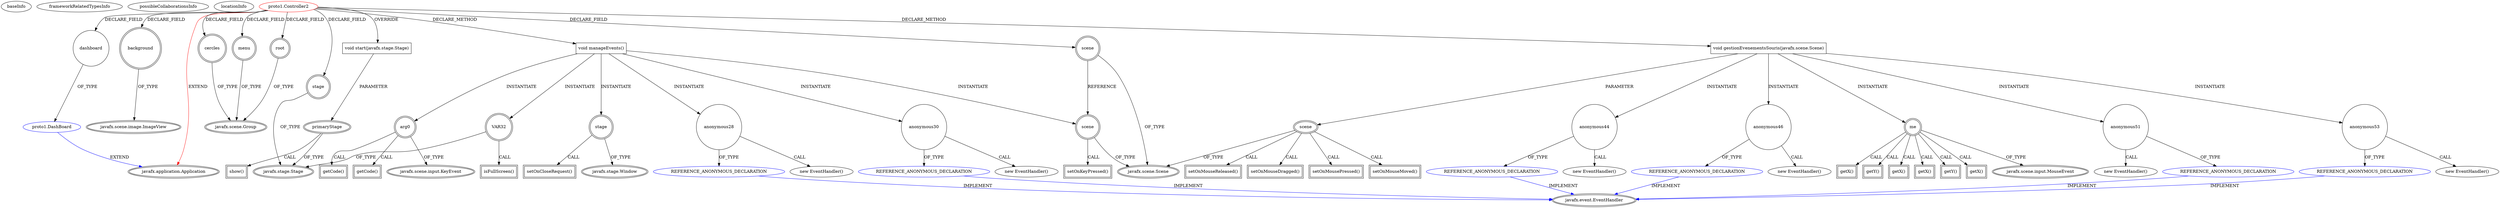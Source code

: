 digraph {
baseInfo[graphId=2400,category="extension_graph",isAnonymous=false,possibleRelation=true]
frameworkRelatedTypesInfo[0="javafx.application.Application"]
possibleCollaborationsInfo[0="2400~CLIENT_METHOD_DECLARATION-INSTANTIATION-~javafx.application.Application ~javafx.event.EventHandler ~false~true",1="2400~FIELD_DECLARATION-~javafx.application.Application ~javafx.application.Application ~false~false"]
locationInfo[projectName="didygo-gce-display",filePath="/didygo-gce-display/gce-display-master/src/proto1/Controller2.java",contextSignature="Controller2",graphId="2400"]
0[label="proto1.Controller2",vertexType="ROOT_CLIENT_CLASS_DECLARATION",isFrameworkType=false,color=red]
1[label="javafx.application.Application",vertexType="FRAMEWORK_CLASS_TYPE",isFrameworkType=true,peripheries=2]
2[label="background",vertexType="FIELD_DECLARATION",isFrameworkType=true,peripheries=2,shape=circle]
3[label="javafx.scene.image.ImageView",vertexType="FRAMEWORK_CLASS_TYPE",isFrameworkType=true,peripheries=2]
4[label="cercles",vertexType="FIELD_DECLARATION",isFrameworkType=true,peripheries=2,shape=circle]
5[label="javafx.scene.Group",vertexType="FRAMEWORK_CLASS_TYPE",isFrameworkType=true,peripheries=2]
6[label="dashboard",vertexType="FIELD_DECLARATION",isFrameworkType=false,shape=circle]
7[label="proto1.DashBoard",vertexType="REFERENCE_CLIENT_CLASS_DECLARATION",isFrameworkType=false,color=blue]
9[label="menu",vertexType="FIELD_DECLARATION",isFrameworkType=true,peripheries=2,shape=circle]
11[label="root",vertexType="FIELD_DECLARATION",isFrameworkType=true,peripheries=2,shape=circle]
13[label="scene",vertexType="FIELD_DECLARATION",isFrameworkType=true,peripheries=2,shape=circle]
14[label="javafx.scene.Scene",vertexType="FRAMEWORK_CLASS_TYPE",isFrameworkType=true,peripheries=2]
15[label="stage",vertexType="FIELD_DECLARATION",isFrameworkType=true,peripheries=2,shape=circle]
16[label="javafx.stage.Stage",vertexType="FRAMEWORK_CLASS_TYPE",isFrameworkType=true,peripheries=2]
17[label="void start(javafx.stage.Stage)",vertexType="OVERRIDING_METHOD_DECLARATION",isFrameworkType=false,shape=box]
18[label="primaryStage",vertexType="PARAMETER_DECLARATION",isFrameworkType=true,peripheries=2]
21[label="show()",vertexType="INSIDE_CALL",isFrameworkType=true,peripheries=2,shape=box]
99[label="void manageEvents()",vertexType="CLIENT_METHOD_DECLARATION",isFrameworkType=false,shape=box]
100[label="stage",vertexType="VARIABLE_EXPRESION",isFrameworkType=true,peripheries=2,shape=circle]
102[label="javafx.stage.Window",vertexType="FRAMEWORK_CLASS_TYPE",isFrameworkType=true,peripheries=2]
101[label="setOnCloseRequest()",vertexType="INSIDE_CALL",isFrameworkType=true,peripheries=2,shape=box]
104[label="anonymous28",vertexType="VARIABLE_EXPRESION",isFrameworkType=false,shape=circle]
105[label="REFERENCE_ANONYMOUS_DECLARATION",vertexType="REFERENCE_ANONYMOUS_DECLARATION",isFrameworkType=false,color=blue]
106[label="javafx.event.EventHandler",vertexType="FRAMEWORK_INTERFACE_TYPE",isFrameworkType=true,peripheries=2]
103[label="new EventHandler()",vertexType="CONSTRUCTOR_CALL",isFrameworkType=false]
107[label="scene",vertexType="VARIABLE_EXPRESION",isFrameworkType=true,peripheries=2,shape=circle]
108[label="setOnKeyPressed()",vertexType="INSIDE_CALL",isFrameworkType=true,peripheries=2,shape=box]
111[label="anonymous30",vertexType="VARIABLE_EXPRESION",isFrameworkType=false,shape=circle]
112[label="REFERENCE_ANONYMOUS_DECLARATION",vertexType="REFERENCE_ANONYMOUS_DECLARATION",isFrameworkType=false,color=blue]
110[label="new EventHandler()",vertexType="CONSTRUCTOR_CALL",isFrameworkType=false]
114[label="arg0",vertexType="VARIABLE_EXPRESION",isFrameworkType=true,peripheries=2,shape=circle]
116[label="javafx.scene.input.KeyEvent",vertexType="FRAMEWORK_CLASS_TYPE",isFrameworkType=true,peripheries=2]
115[label="getCode()",vertexType="INSIDE_CALL",isFrameworkType=true,peripheries=2,shape=box]
117[label="VAR32",vertexType="VARIABLE_EXPRESION",isFrameworkType=true,peripheries=2,shape=circle]
118[label="isFullScreen()",vertexType="INSIDE_CALL",isFrameworkType=true,peripheries=2,shape=box]
121[label="getCode()",vertexType="INSIDE_CALL",isFrameworkType=true,peripheries=2,shape=box]
164[label="void gestionEvenementsSouris(javafx.scene.Scene)",vertexType="CLIENT_METHOD_DECLARATION",isFrameworkType=false,shape=box]
165[label="scene",vertexType="PARAMETER_DECLARATION",isFrameworkType=true,peripheries=2]
168[label="setOnMousePressed()",vertexType="INSIDE_CALL",isFrameworkType=true,peripheries=2,shape=box]
170[label="anonymous44",vertexType="VARIABLE_EXPRESION",isFrameworkType=false,shape=circle]
171[label="REFERENCE_ANONYMOUS_DECLARATION",vertexType="REFERENCE_ANONYMOUS_DECLARATION",isFrameworkType=false,color=blue]
169[label="new EventHandler()",vertexType="CONSTRUCTOR_CALL",isFrameworkType=false]
174[label="setOnMouseMoved()",vertexType="INSIDE_CALL",isFrameworkType=true,peripheries=2,shape=box]
176[label="anonymous46",vertexType="VARIABLE_EXPRESION",isFrameworkType=false,shape=circle]
177[label="REFERENCE_ANONYMOUS_DECLARATION",vertexType="REFERENCE_ANONYMOUS_DECLARATION",isFrameworkType=false,color=blue]
175[label="new EventHandler()",vertexType="CONSTRUCTOR_CALL",isFrameworkType=false]
179[label="me",vertexType="VARIABLE_EXPRESION",isFrameworkType=true,peripheries=2,shape=circle]
181[label="javafx.scene.input.MouseEvent",vertexType="FRAMEWORK_CLASS_TYPE",isFrameworkType=true,peripheries=2]
180[label="getX()",vertexType="INSIDE_CALL",isFrameworkType=true,peripheries=2,shape=box]
183[label="getY()",vertexType="INSIDE_CALL",isFrameworkType=true,peripheries=2,shape=box]
185[label="getX()",vertexType="INSIDE_CALL",isFrameworkType=true,peripheries=2,shape=box]
187[label="setOnMouseReleased()",vertexType="INSIDE_CALL",isFrameworkType=true,peripheries=2,shape=box]
189[label="anonymous51",vertexType="VARIABLE_EXPRESION",isFrameworkType=false,shape=circle]
190[label="REFERENCE_ANONYMOUS_DECLARATION",vertexType="REFERENCE_ANONYMOUS_DECLARATION",isFrameworkType=false,color=blue]
188[label="new EventHandler()",vertexType="CONSTRUCTOR_CALL",isFrameworkType=false]
193[label="setOnMouseDragged()",vertexType="INSIDE_CALL",isFrameworkType=true,peripheries=2,shape=box]
195[label="anonymous53",vertexType="VARIABLE_EXPRESION",isFrameworkType=false,shape=circle]
196[label="REFERENCE_ANONYMOUS_DECLARATION",vertexType="REFERENCE_ANONYMOUS_DECLARATION",isFrameworkType=false,color=blue]
194[label="new EventHandler()",vertexType="CONSTRUCTOR_CALL",isFrameworkType=false]
199[label="getX()",vertexType="INSIDE_CALL",isFrameworkType=true,peripheries=2,shape=box]
201[label="getY()",vertexType="INSIDE_CALL",isFrameworkType=true,peripheries=2,shape=box]
203[label="getX()",vertexType="INSIDE_CALL",isFrameworkType=true,peripheries=2,shape=box]
0->1[label="EXTEND",color=red]
0->2[label="DECLARE_FIELD"]
2->3[label="OF_TYPE"]
0->4[label="DECLARE_FIELD"]
4->5[label="OF_TYPE"]
0->6[label="DECLARE_FIELD"]
7->1[label="EXTEND",color=blue]
6->7[label="OF_TYPE"]
0->9[label="DECLARE_FIELD"]
9->5[label="OF_TYPE"]
0->11[label="DECLARE_FIELD"]
11->5[label="OF_TYPE"]
0->13[label="DECLARE_FIELD"]
13->14[label="OF_TYPE"]
0->15[label="DECLARE_FIELD"]
15->16[label="OF_TYPE"]
0->17[label="OVERRIDE"]
18->16[label="OF_TYPE"]
17->18[label="PARAMETER"]
18->21[label="CALL"]
0->99[label="DECLARE_METHOD"]
99->100[label="INSTANTIATE"]
100->102[label="OF_TYPE"]
100->101[label="CALL"]
99->104[label="INSTANTIATE"]
105->106[label="IMPLEMENT",color=blue]
104->105[label="OF_TYPE"]
104->103[label="CALL"]
99->107[label="INSTANTIATE"]
13->107[label="REFERENCE"]
107->14[label="OF_TYPE"]
107->108[label="CALL"]
99->111[label="INSTANTIATE"]
112->106[label="IMPLEMENT",color=blue]
111->112[label="OF_TYPE"]
111->110[label="CALL"]
99->114[label="INSTANTIATE"]
114->116[label="OF_TYPE"]
114->115[label="CALL"]
99->117[label="INSTANTIATE"]
117->16[label="OF_TYPE"]
117->118[label="CALL"]
114->121[label="CALL"]
0->164[label="DECLARE_METHOD"]
165->14[label="OF_TYPE"]
164->165[label="PARAMETER"]
165->168[label="CALL"]
164->170[label="INSTANTIATE"]
171->106[label="IMPLEMENT",color=blue]
170->171[label="OF_TYPE"]
170->169[label="CALL"]
165->174[label="CALL"]
164->176[label="INSTANTIATE"]
177->106[label="IMPLEMENT",color=blue]
176->177[label="OF_TYPE"]
176->175[label="CALL"]
164->179[label="INSTANTIATE"]
179->181[label="OF_TYPE"]
179->180[label="CALL"]
179->183[label="CALL"]
179->185[label="CALL"]
165->187[label="CALL"]
164->189[label="INSTANTIATE"]
190->106[label="IMPLEMENT",color=blue]
189->190[label="OF_TYPE"]
189->188[label="CALL"]
165->193[label="CALL"]
164->195[label="INSTANTIATE"]
196->106[label="IMPLEMENT",color=blue]
195->196[label="OF_TYPE"]
195->194[label="CALL"]
179->199[label="CALL"]
179->201[label="CALL"]
179->203[label="CALL"]
}
